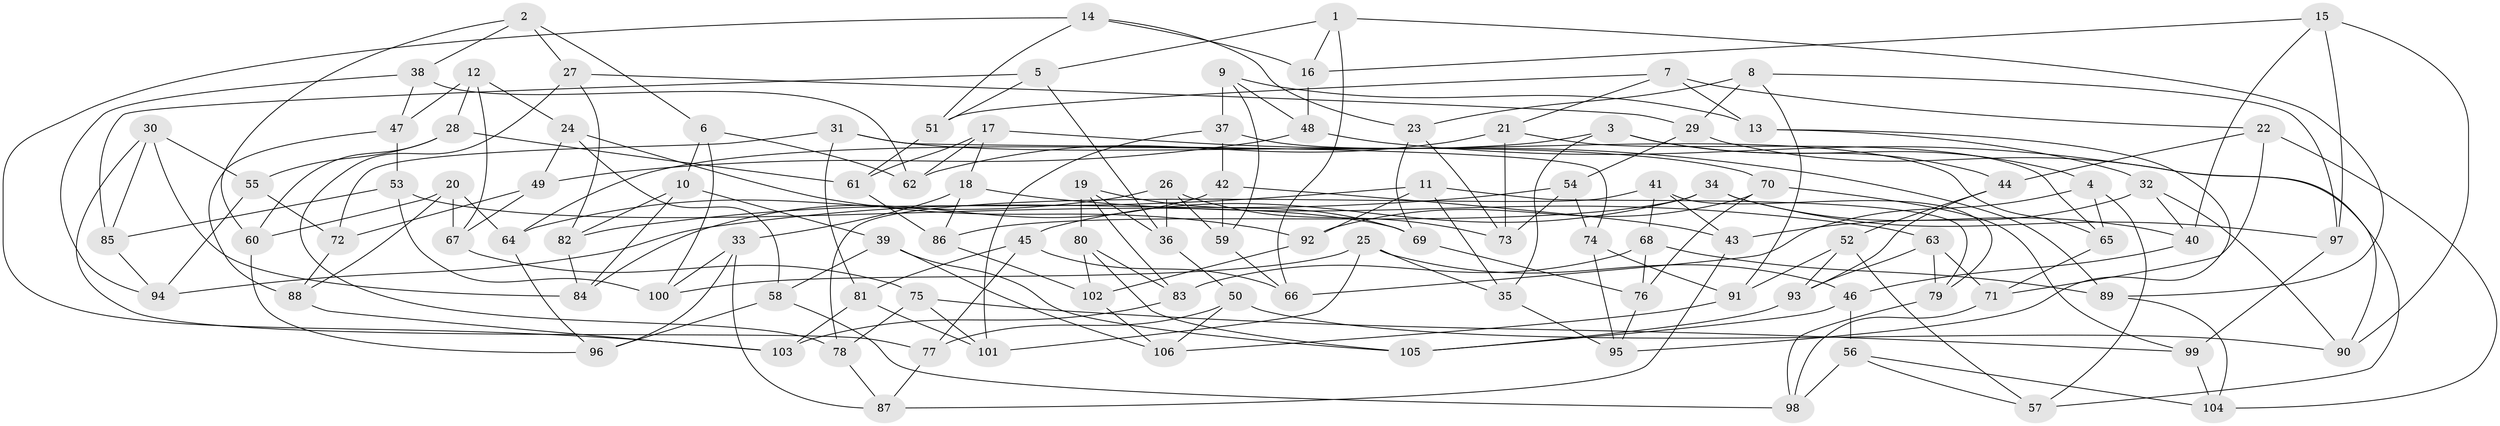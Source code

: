 // Generated by graph-tools (version 1.1) at 2025/02/03/09/25 03:02:53]
// undirected, 106 vertices, 212 edges
graph export_dot {
graph [start="1"]
  node [color=gray90,style=filled];
  1;
  2;
  3;
  4;
  5;
  6;
  7;
  8;
  9;
  10;
  11;
  12;
  13;
  14;
  15;
  16;
  17;
  18;
  19;
  20;
  21;
  22;
  23;
  24;
  25;
  26;
  27;
  28;
  29;
  30;
  31;
  32;
  33;
  34;
  35;
  36;
  37;
  38;
  39;
  40;
  41;
  42;
  43;
  44;
  45;
  46;
  47;
  48;
  49;
  50;
  51;
  52;
  53;
  54;
  55;
  56;
  57;
  58;
  59;
  60;
  61;
  62;
  63;
  64;
  65;
  66;
  67;
  68;
  69;
  70;
  71;
  72;
  73;
  74;
  75;
  76;
  77;
  78;
  79;
  80;
  81;
  82;
  83;
  84;
  85;
  86;
  87;
  88;
  89;
  90;
  91;
  92;
  93;
  94;
  95;
  96;
  97;
  98;
  99;
  100;
  101;
  102;
  103;
  104;
  105;
  106;
  1 -- 5;
  1 -- 66;
  1 -- 89;
  1 -- 16;
  2 -- 27;
  2 -- 38;
  2 -- 60;
  2 -- 6;
  3 -- 44;
  3 -- 4;
  3 -- 64;
  3 -- 35;
  4 -- 66;
  4 -- 65;
  4 -- 57;
  5 -- 85;
  5 -- 51;
  5 -- 36;
  6 -- 100;
  6 -- 10;
  6 -- 62;
  7 -- 13;
  7 -- 51;
  7 -- 22;
  7 -- 21;
  8 -- 23;
  8 -- 29;
  8 -- 91;
  8 -- 97;
  9 -- 59;
  9 -- 37;
  9 -- 48;
  9 -- 13;
  10 -- 82;
  10 -- 84;
  10 -- 39;
  11 -- 82;
  11 -- 35;
  11 -- 92;
  11 -- 79;
  12 -- 28;
  12 -- 47;
  12 -- 24;
  12 -- 67;
  13 -- 32;
  13 -- 95;
  14 -- 51;
  14 -- 103;
  14 -- 23;
  14 -- 16;
  15 -- 40;
  15 -- 97;
  15 -- 16;
  15 -- 90;
  16 -- 48;
  17 -- 18;
  17 -- 89;
  17 -- 61;
  17 -- 62;
  18 -- 63;
  18 -- 86;
  18 -- 33;
  19 -- 36;
  19 -- 83;
  19 -- 69;
  19 -- 80;
  20 -- 88;
  20 -- 64;
  20 -- 67;
  20 -- 60;
  21 -- 73;
  21 -- 65;
  21 -- 62;
  22 -- 104;
  22 -- 44;
  22 -- 71;
  23 -- 73;
  23 -- 69;
  24 -- 92;
  24 -- 49;
  24 -- 58;
  25 -- 35;
  25 -- 101;
  25 -- 46;
  25 -- 100;
  26 -- 64;
  26 -- 36;
  26 -- 73;
  26 -- 59;
  27 -- 78;
  27 -- 29;
  27 -- 82;
  28 -- 61;
  28 -- 55;
  28 -- 60;
  29 -- 90;
  29 -- 54;
  30 -- 55;
  30 -- 84;
  30 -- 85;
  30 -- 77;
  31 -- 72;
  31 -- 74;
  31 -- 81;
  31 -- 70;
  32 -- 43;
  32 -- 90;
  32 -- 40;
  33 -- 100;
  33 -- 87;
  33 -- 96;
  34 -- 97;
  34 -- 86;
  34 -- 40;
  34 -- 45;
  35 -- 95;
  36 -- 50;
  37 -- 101;
  37 -- 42;
  37 -- 65;
  38 -- 94;
  38 -- 47;
  38 -- 62;
  39 -- 105;
  39 -- 106;
  39 -- 58;
  40 -- 46;
  41 -- 43;
  41 -- 68;
  41 -- 79;
  41 -- 78;
  42 -- 59;
  42 -- 43;
  42 -- 84;
  43 -- 87;
  44 -- 93;
  44 -- 52;
  45 -- 66;
  45 -- 77;
  45 -- 81;
  46 -- 56;
  46 -- 105;
  47 -- 88;
  47 -- 53;
  48 -- 57;
  48 -- 49;
  49 -- 67;
  49 -- 72;
  50 -- 77;
  50 -- 106;
  50 -- 90;
  51 -- 61;
  52 -- 91;
  52 -- 57;
  52 -- 93;
  53 -- 85;
  53 -- 100;
  53 -- 69;
  54 -- 94;
  54 -- 74;
  54 -- 73;
  55 -- 72;
  55 -- 94;
  56 -- 57;
  56 -- 104;
  56 -- 98;
  58 -- 96;
  58 -- 98;
  59 -- 66;
  60 -- 96;
  61 -- 86;
  63 -- 93;
  63 -- 79;
  63 -- 71;
  64 -- 96;
  65 -- 71;
  67 -- 75;
  68 -- 83;
  68 -- 89;
  68 -- 76;
  69 -- 76;
  70 -- 76;
  70 -- 99;
  70 -- 92;
  71 -- 98;
  72 -- 88;
  74 -- 91;
  74 -- 95;
  75 -- 78;
  75 -- 99;
  75 -- 101;
  76 -- 95;
  77 -- 87;
  78 -- 87;
  79 -- 98;
  80 -- 83;
  80 -- 105;
  80 -- 102;
  81 -- 103;
  81 -- 101;
  82 -- 84;
  83 -- 103;
  85 -- 94;
  86 -- 102;
  88 -- 103;
  89 -- 104;
  91 -- 106;
  92 -- 102;
  93 -- 105;
  97 -- 99;
  99 -- 104;
  102 -- 106;
}
